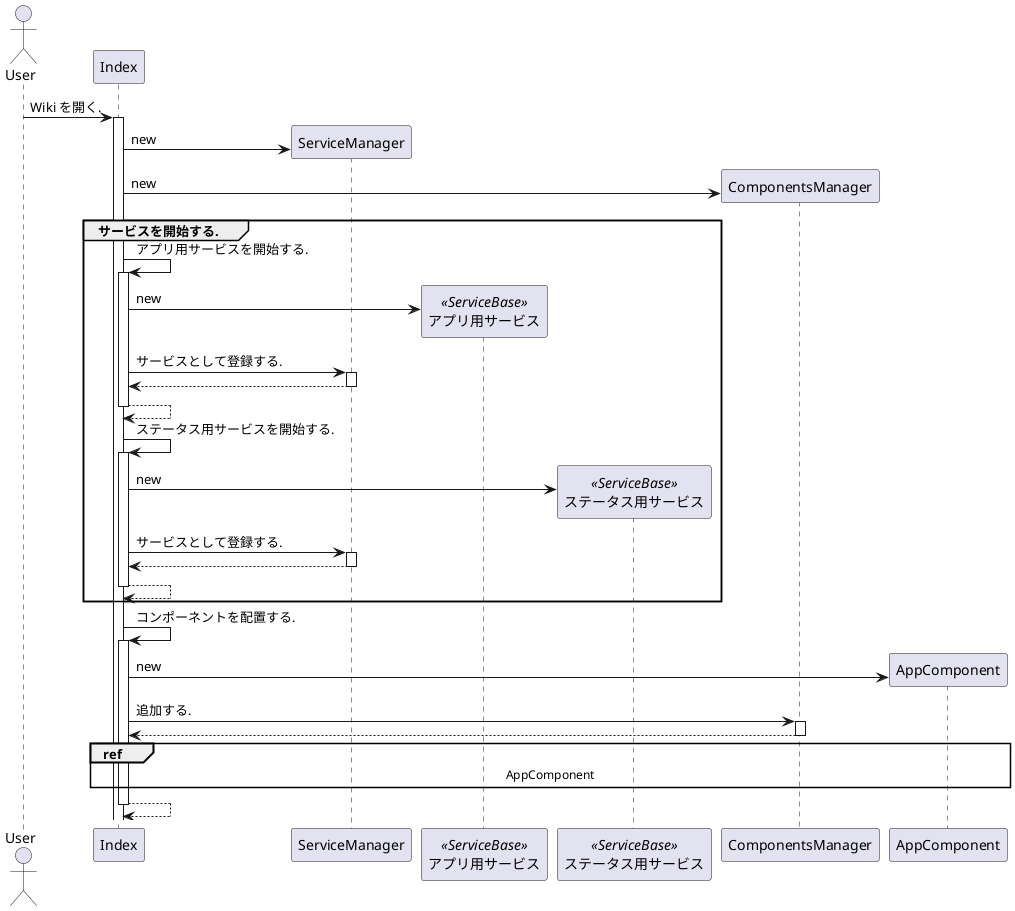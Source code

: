 @startuml Index

actor User
participant Index
participant ServiceManager
participant アプリ用サービス as applicationService <<ServiceBase>>
participant ステータス用サービス as statusService <<ServiceBase>>
participant ComponentsManager

User -> Index : Wiki を開く.

activate Index
Index -> ServiceManager** : new
Index -> ComponentsManager** : new

group サービスを開始する.
    Index -> Index++ : アプリ用サービスを開始する.
        Index -> applicationService** : new
        Index -> ServiceManager++ : サービスとして登録する.
        return
    return

    Index -> Index++ : ステータス用サービスを開始する.
        Index -> statusService** : new
        Index -> ServiceManager++ : サービスとして登録する.
        return
    return
end

Index -> Index++ : コンポーネントを配置する.
    Index -> AppComponent** : new
    Index -> ComponentsManager++ : 追加する.
    return
    ref over Index, AppComponent : AppComponent
return

@enduml

@startuml AppComponent
participant Index
participant AppComponent as AppComponent <<ComponentBase>>
participant ヘッダー as headerComponent <<ComponentBase>>
participant フッター as footerComponent <<ComponentBase>>
participant サイド as sideComponent <<ComponentBase>>
participant メイン as applicationComponent <<ComponentBase>>

activate Index


Index -> AppComponent : init():void
activate AppComponent

AppComponent -> AppComponent : onInit():void
AppComponent -> AppComponent : onLoad():void
return

Index -> AppComponent++ : draw():void
AppComponent <-> AppComponent : onRender():void

'loop 1, 子コンポーネント数
'    AppComponent -> childComponent** : new
'end
group 子コンポーネント生成する.
    AppComponent -> AppComponent++ : _initChildComponents():void
    par 並行処理.
        AppComponent -> headerComponent ** : new
        AppComponent <-> headerComponent : init():void
        AppComponent <-> headerComponent : draw():void
    else
        AppComponent -> footerComponent ** : new
        AppComponent <-> footerComponent : init():void
        AppComponent <-> footerComponent : draw():void
    else
        AppComponent -> sideComponent ** : new
        AppComponent <-> sideComponent : init():void
        AppComponent <-> sideComponent : draw():void
    else
        AppComponent -> applicationComponent ** : new
        AppComponent <-> applicationComponent : init():void
        AppComponent <-> applicationComponent : draw():void
    end
    return
end

@enduml

@startuml Cloud_

participant Manager
participant CloudService as CloudService <<ServiceBase>>
participant NCMB
database mBaaS

Manager -> CloudService** : new
CloudService -> CloudService : constructor():CloudService

Manager -> CloudService++ : init():void
    CloudService -> NCMB** : 接続用インスタンス生成.
    CloudService -> NCMB++ : Get Instance.
    return instance
return

Manager -> CloudService++ : ログイン中か確認する.
CloudService -> NCMB++ : インスタンスが有効か確認する.
    alt ログイン時
        CloudService <-- NCMB : OK
    else 非ログイン時
        CloudService <-- NCMB : Error
        deactivate NCMB
        CloudService -> NCMB++ : ログイン処理.
            NCMB <-> mBaaS
        return
    end
return OK

Manager -> CloudService++ : Access Page Data.
    alt Get
        CloudService -> NCMB++ : GetPage
            NCMB <-> mBaaS
        return JWPage
    else Post
        CloudService -> NCMB++ : SetPage JWPage
            NCMB <-> mBaaS
        return
    end
return

@enduml

@startuml Syntax
abstract class SyntaxPluginBase {
    {abstract} + String replaceSyntax()
    {abstract} + String checkBeforeSavingPage()
    {abstract} + String checkAfterLoadingPage()
    {static} + String rndStr()
}
class WikiSyntaxPlugin extends SyntaxPluginBase {
    + String checkComment()
}
@enduml